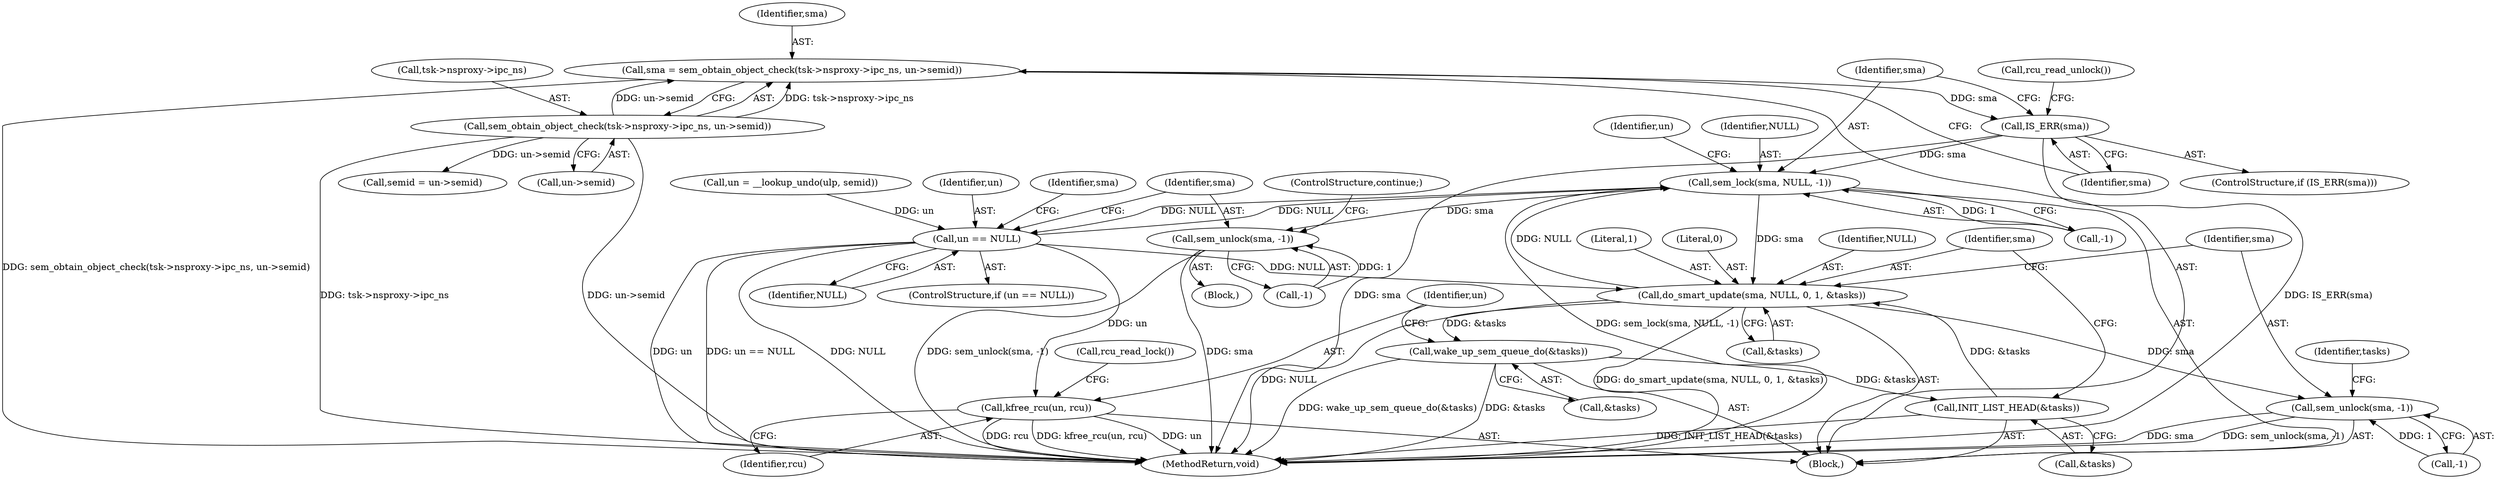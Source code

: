digraph "0_linux_6062a8dc0517bce23e3c2f7d2fea5e22411269a3_1@pointer" {
"1000172" [label="(Call,sma = sem_obtain_object_check(tsk->nsproxy->ipc_ns, un->semid))"];
"1000174" [label="(Call,sem_obtain_object_check(tsk->nsproxy->ipc_ns, un->semid))"];
"1000184" [label="(Call,IS_ERR(sma))"];
"1000189" [label="(Call,sem_lock(sma, NULL, -1))"];
"1000200" [label="(Call,un == NULL)"];
"1000304" [label="(Call,do_smart_update(sma, NULL, 0, 1, &tasks))"];
"1000311" [label="(Call,sem_unlock(sma, -1))"];
"1000315" [label="(Call,wake_up_sem_queue_do(&tasks))"];
"1000301" [label="(Call,INIT_LIST_HEAD(&tasks))"];
"1000318" [label="(Call,kfree_rcu(un, rcu))"];
"1000204" [label="(Call,sem_unlock(sma, -1))"];
"1000173" [label="(Identifier,sma)"];
"1000204" [label="(Call,sem_unlock(sma, -1))"];
"1000190" [label="(Identifier,sma)"];
"1000143" [label="(Call,rcu_read_lock())"];
"1000194" [label="(Call,un = __lookup_undo(ulp, semid))"];
"1000192" [label="(Call,-1)"];
"1000137" [label="(Block,)"];
"1000313" [label="(Call,-1)"];
"1000200" [label="(Call,un == NULL)"];
"1000184" [label="(Call,IS_ERR(sma))"];
"1000309" [label="(Call,&tasks)"];
"1000195" [label="(Identifier,un)"];
"1000203" [label="(Block,)"];
"1000174" [label="(Call,sem_obtain_object_check(tsk->nsproxy->ipc_ns, un->semid))"];
"1000159" [label="(Call,semid = un->semid)"];
"1000191" [label="(Identifier,NULL)"];
"1000187" [label="(Call,rcu_read_unlock())"];
"1000315" [label="(Call,wake_up_sem_queue_do(&tasks))"];
"1000311" [label="(Call,sem_unlock(sma, -1))"];
"1000183" [label="(ControlStructure,if (IS_ERR(sma)))"];
"1000205" [label="(Identifier,sma)"];
"1000201" [label="(Identifier,un)"];
"1000302" [label="(Call,&tasks)"];
"1000318" [label="(Call,kfree_rcu(un, rcu))"];
"1000189" [label="(Call,sem_lock(sma, NULL, -1))"];
"1000213" [label="(Identifier,sma)"];
"1000301" [label="(Call,INIT_LIST_HEAD(&tasks))"];
"1000323" [label="(MethodReturn,void)"];
"1000306" [label="(Identifier,NULL)"];
"1000175" [label="(Call,tsk->nsproxy->ipc_ns)"];
"1000319" [label="(Identifier,un)"];
"1000206" [label="(Call,-1)"];
"1000180" [label="(Call,un->semid)"];
"1000312" [label="(Identifier,sma)"];
"1000304" [label="(Call,do_smart_update(sma, NULL, 0, 1, &tasks))"];
"1000317" [label="(Identifier,tasks)"];
"1000308" [label="(Literal,1)"];
"1000305" [label="(Identifier,sma)"];
"1000172" [label="(Call,sma = sem_obtain_object_check(tsk->nsproxy->ipc_ns, un->semid))"];
"1000208" [label="(ControlStructure,continue;)"];
"1000307" [label="(Literal,0)"];
"1000202" [label="(Identifier,NULL)"];
"1000316" [label="(Call,&tasks)"];
"1000185" [label="(Identifier,sma)"];
"1000199" [label="(ControlStructure,if (un == NULL))"];
"1000320" [label="(Identifier,rcu)"];
"1000172" -> "1000137"  [label="AST: "];
"1000172" -> "1000174"  [label="CFG: "];
"1000173" -> "1000172"  [label="AST: "];
"1000174" -> "1000172"  [label="AST: "];
"1000185" -> "1000172"  [label="CFG: "];
"1000172" -> "1000323"  [label="DDG: sem_obtain_object_check(tsk->nsproxy->ipc_ns, un->semid)"];
"1000174" -> "1000172"  [label="DDG: tsk->nsproxy->ipc_ns"];
"1000174" -> "1000172"  [label="DDG: un->semid"];
"1000172" -> "1000184"  [label="DDG: sma"];
"1000174" -> "1000180"  [label="CFG: "];
"1000175" -> "1000174"  [label="AST: "];
"1000180" -> "1000174"  [label="AST: "];
"1000174" -> "1000323"  [label="DDG: un->semid"];
"1000174" -> "1000323"  [label="DDG: tsk->nsproxy->ipc_ns"];
"1000174" -> "1000159"  [label="DDG: un->semid"];
"1000184" -> "1000183"  [label="AST: "];
"1000184" -> "1000185"  [label="CFG: "];
"1000185" -> "1000184"  [label="AST: "];
"1000187" -> "1000184"  [label="CFG: "];
"1000190" -> "1000184"  [label="CFG: "];
"1000184" -> "1000323"  [label="DDG: sma"];
"1000184" -> "1000323"  [label="DDG: IS_ERR(sma)"];
"1000184" -> "1000189"  [label="DDG: sma"];
"1000189" -> "1000137"  [label="AST: "];
"1000189" -> "1000192"  [label="CFG: "];
"1000190" -> "1000189"  [label="AST: "];
"1000191" -> "1000189"  [label="AST: "];
"1000192" -> "1000189"  [label="AST: "];
"1000195" -> "1000189"  [label="CFG: "];
"1000189" -> "1000323"  [label="DDG: sem_lock(sma, NULL, -1)"];
"1000304" -> "1000189"  [label="DDG: NULL"];
"1000200" -> "1000189"  [label="DDG: NULL"];
"1000192" -> "1000189"  [label="DDG: 1"];
"1000189" -> "1000200"  [label="DDG: NULL"];
"1000189" -> "1000204"  [label="DDG: sma"];
"1000189" -> "1000304"  [label="DDG: sma"];
"1000200" -> "1000199"  [label="AST: "];
"1000200" -> "1000202"  [label="CFG: "];
"1000201" -> "1000200"  [label="AST: "];
"1000202" -> "1000200"  [label="AST: "];
"1000205" -> "1000200"  [label="CFG: "];
"1000213" -> "1000200"  [label="CFG: "];
"1000200" -> "1000323"  [label="DDG: un"];
"1000200" -> "1000323"  [label="DDG: un == NULL"];
"1000200" -> "1000323"  [label="DDG: NULL"];
"1000194" -> "1000200"  [label="DDG: un"];
"1000200" -> "1000304"  [label="DDG: NULL"];
"1000200" -> "1000318"  [label="DDG: un"];
"1000304" -> "1000137"  [label="AST: "];
"1000304" -> "1000309"  [label="CFG: "];
"1000305" -> "1000304"  [label="AST: "];
"1000306" -> "1000304"  [label="AST: "];
"1000307" -> "1000304"  [label="AST: "];
"1000308" -> "1000304"  [label="AST: "];
"1000309" -> "1000304"  [label="AST: "];
"1000312" -> "1000304"  [label="CFG: "];
"1000304" -> "1000323"  [label="DDG: NULL"];
"1000304" -> "1000323"  [label="DDG: do_smart_update(sma, NULL, 0, 1, &tasks)"];
"1000301" -> "1000304"  [label="DDG: &tasks"];
"1000304" -> "1000311"  [label="DDG: sma"];
"1000304" -> "1000315"  [label="DDG: &tasks"];
"1000311" -> "1000137"  [label="AST: "];
"1000311" -> "1000313"  [label="CFG: "];
"1000312" -> "1000311"  [label="AST: "];
"1000313" -> "1000311"  [label="AST: "];
"1000317" -> "1000311"  [label="CFG: "];
"1000311" -> "1000323"  [label="DDG: sma"];
"1000311" -> "1000323"  [label="DDG: sem_unlock(sma, -1)"];
"1000313" -> "1000311"  [label="DDG: 1"];
"1000315" -> "1000137"  [label="AST: "];
"1000315" -> "1000316"  [label="CFG: "];
"1000316" -> "1000315"  [label="AST: "];
"1000319" -> "1000315"  [label="CFG: "];
"1000315" -> "1000323"  [label="DDG: wake_up_sem_queue_do(&tasks)"];
"1000315" -> "1000323"  [label="DDG: &tasks"];
"1000315" -> "1000301"  [label="DDG: &tasks"];
"1000301" -> "1000137"  [label="AST: "];
"1000301" -> "1000302"  [label="CFG: "];
"1000302" -> "1000301"  [label="AST: "];
"1000305" -> "1000301"  [label="CFG: "];
"1000301" -> "1000323"  [label="DDG: INIT_LIST_HEAD(&tasks)"];
"1000318" -> "1000137"  [label="AST: "];
"1000318" -> "1000320"  [label="CFG: "];
"1000319" -> "1000318"  [label="AST: "];
"1000320" -> "1000318"  [label="AST: "];
"1000143" -> "1000318"  [label="CFG: "];
"1000318" -> "1000323"  [label="DDG: kfree_rcu(un, rcu)"];
"1000318" -> "1000323"  [label="DDG: un"];
"1000318" -> "1000323"  [label="DDG: rcu"];
"1000204" -> "1000203"  [label="AST: "];
"1000204" -> "1000206"  [label="CFG: "];
"1000205" -> "1000204"  [label="AST: "];
"1000206" -> "1000204"  [label="AST: "];
"1000208" -> "1000204"  [label="CFG: "];
"1000204" -> "1000323"  [label="DDG: sma"];
"1000204" -> "1000323"  [label="DDG: sem_unlock(sma, -1)"];
"1000206" -> "1000204"  [label="DDG: 1"];
}
